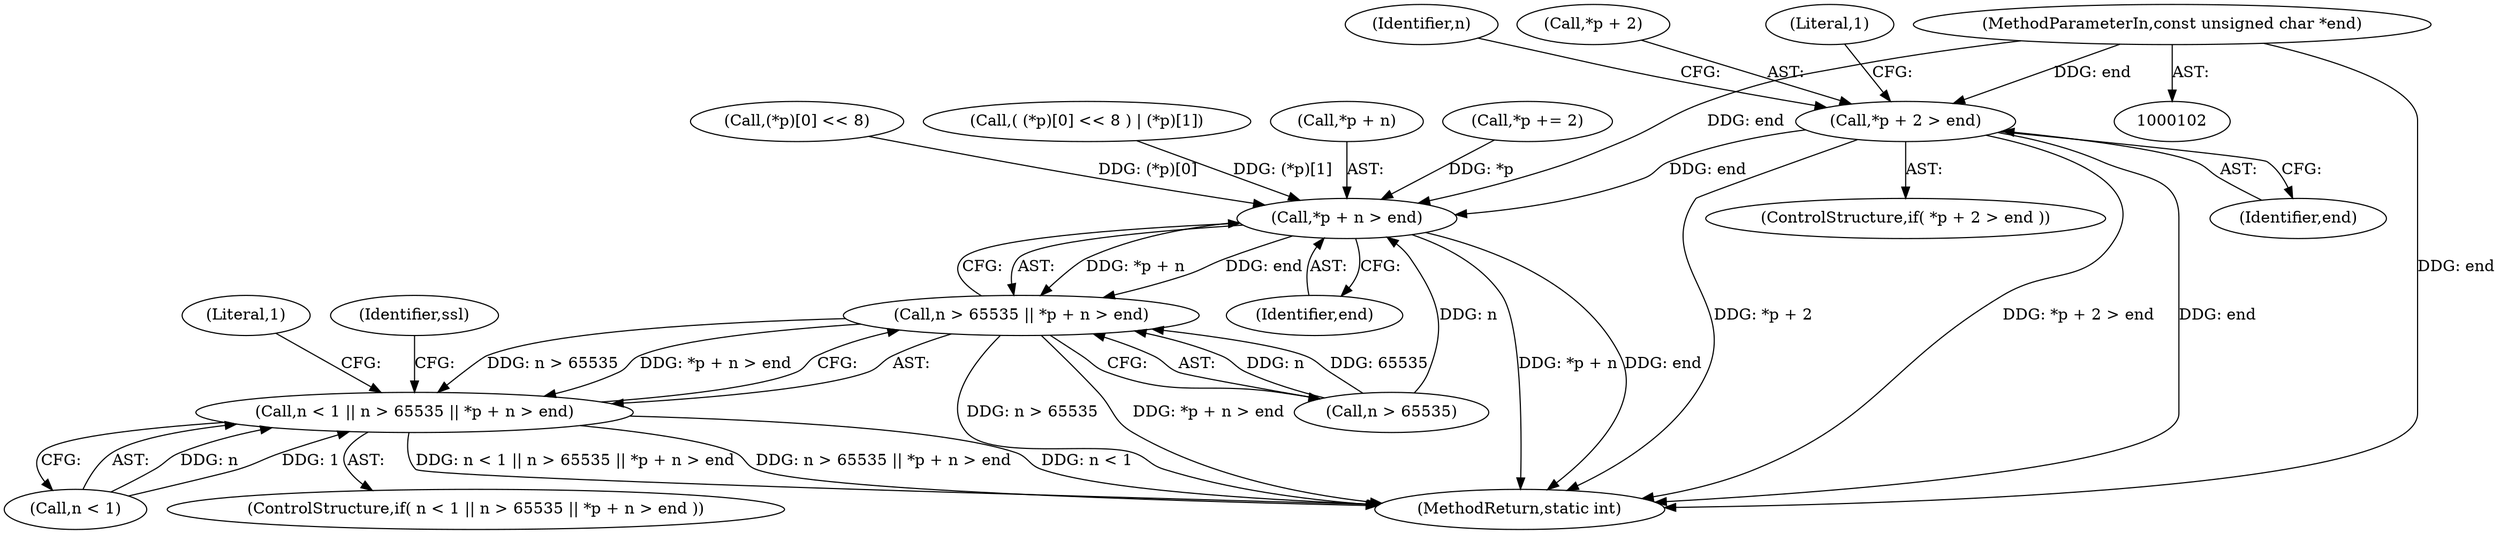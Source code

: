 digraph "0_mbedtls_83c9f495ffe70c7dd280b41fdfd4881485a3bc28@pointer" {
"1000159" [label="(Call,*p + 2 > end)"];
"1000105" [label="(MethodParameterIn,const unsigned char *end)"];
"1000197" [label="(Call,*p + n > end)"];
"1000193" [label="(Call,n > 65535 || *p + n > end)"];
"1000189" [label="(Call,n < 1 || n > 65535 || *p + n > end)"];
"1000189" [label="(Call,n < 1 || n > 65535 || *p + n > end)"];
"1000184" [label="(Call,*p += 2)"];
"1000283" [label="(MethodReturn,static int)"];
"1000197" [label="(Call,*p + n > end)"];
"1000167" [label="(Literal,1)"];
"1000194" [label="(Call,n > 65535)"];
"1000205" [label="(Literal,1)"];
"1000174" [label="(Call,(*p)[0] << 8)"];
"1000213" [label="(Identifier,ssl)"];
"1000193" [label="(Call,n > 65535 || *p + n > end)"];
"1000173" [label="(Call,( (*p)[0] << 8 ) | (*p)[1])"];
"1000190" [label="(Call,n < 1)"];
"1000159" [label="(Call,*p + 2 > end)"];
"1000172" [label="(Identifier,n)"];
"1000198" [label="(Call,*p + n)"];
"1000158" [label="(ControlStructure,if( *p + 2 > end ))"];
"1000202" [label="(Identifier,end)"];
"1000164" [label="(Identifier,end)"];
"1000160" [label="(Call,*p + 2)"];
"1000105" [label="(MethodParameterIn,const unsigned char *end)"];
"1000188" [label="(ControlStructure,if( n < 1 || n > 65535 || *p + n > end ))"];
"1000159" -> "1000158"  [label="AST: "];
"1000159" -> "1000164"  [label="CFG: "];
"1000160" -> "1000159"  [label="AST: "];
"1000164" -> "1000159"  [label="AST: "];
"1000167" -> "1000159"  [label="CFG: "];
"1000172" -> "1000159"  [label="CFG: "];
"1000159" -> "1000283"  [label="DDG: *p + 2 > end"];
"1000159" -> "1000283"  [label="DDG: end"];
"1000159" -> "1000283"  [label="DDG: *p + 2"];
"1000105" -> "1000159"  [label="DDG: end"];
"1000159" -> "1000197"  [label="DDG: end"];
"1000105" -> "1000102"  [label="AST: "];
"1000105" -> "1000283"  [label="DDG: end"];
"1000105" -> "1000197"  [label="DDG: end"];
"1000197" -> "1000193"  [label="AST: "];
"1000197" -> "1000202"  [label="CFG: "];
"1000198" -> "1000197"  [label="AST: "];
"1000202" -> "1000197"  [label="AST: "];
"1000193" -> "1000197"  [label="CFG: "];
"1000197" -> "1000283"  [label="DDG: *p + n"];
"1000197" -> "1000283"  [label="DDG: end"];
"1000197" -> "1000193"  [label="DDG: *p + n"];
"1000197" -> "1000193"  [label="DDG: end"];
"1000184" -> "1000197"  [label="DDG: *p"];
"1000173" -> "1000197"  [label="DDG: (*p)[1]"];
"1000174" -> "1000197"  [label="DDG: (*p)[0]"];
"1000194" -> "1000197"  [label="DDG: n"];
"1000193" -> "1000189"  [label="AST: "];
"1000193" -> "1000194"  [label="CFG: "];
"1000194" -> "1000193"  [label="AST: "];
"1000189" -> "1000193"  [label="CFG: "];
"1000193" -> "1000283"  [label="DDG: n > 65535"];
"1000193" -> "1000283"  [label="DDG: *p + n > end"];
"1000193" -> "1000189"  [label="DDG: n > 65535"];
"1000193" -> "1000189"  [label="DDG: *p + n > end"];
"1000194" -> "1000193"  [label="DDG: n"];
"1000194" -> "1000193"  [label="DDG: 65535"];
"1000189" -> "1000188"  [label="AST: "];
"1000189" -> "1000190"  [label="CFG: "];
"1000190" -> "1000189"  [label="AST: "];
"1000205" -> "1000189"  [label="CFG: "];
"1000213" -> "1000189"  [label="CFG: "];
"1000189" -> "1000283"  [label="DDG: n < 1"];
"1000189" -> "1000283"  [label="DDG: n < 1 || n > 65535 || *p + n > end"];
"1000189" -> "1000283"  [label="DDG: n > 65535 || *p + n > end"];
"1000190" -> "1000189"  [label="DDG: n"];
"1000190" -> "1000189"  [label="DDG: 1"];
}
